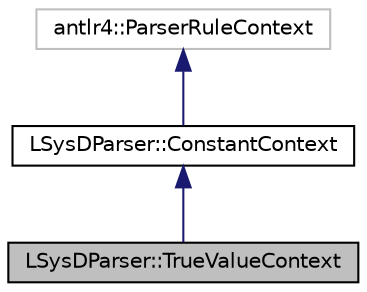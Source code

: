 digraph "LSysDParser::TrueValueContext"
{
 // LATEX_PDF_SIZE
  edge [fontname="Helvetica",fontsize="10",labelfontname="Helvetica",labelfontsize="10"];
  node [fontname="Helvetica",fontsize="10",shape=record];
  Node1 [label="LSysDParser::TrueValueContext",height=0.2,width=0.4,color="black", fillcolor="grey75", style="filled", fontcolor="black",tooltip=" "];
  Node2 -> Node1 [dir="back",color="midnightblue",fontsize="10",style="solid",fontname="Helvetica"];
  Node2 [label="LSysDParser::ConstantContext",height=0.2,width=0.4,color="black", fillcolor="white", style="filled",URL="$classLSysDParser_1_1ConstantContext.html",tooltip=" "];
  Node3 -> Node2 [dir="back",color="midnightblue",fontsize="10",style="solid",fontname="Helvetica"];
  Node3 [label="antlr4::ParserRuleContext",height=0.2,width=0.4,color="grey75", fillcolor="white", style="filled",tooltip=" "];
}
